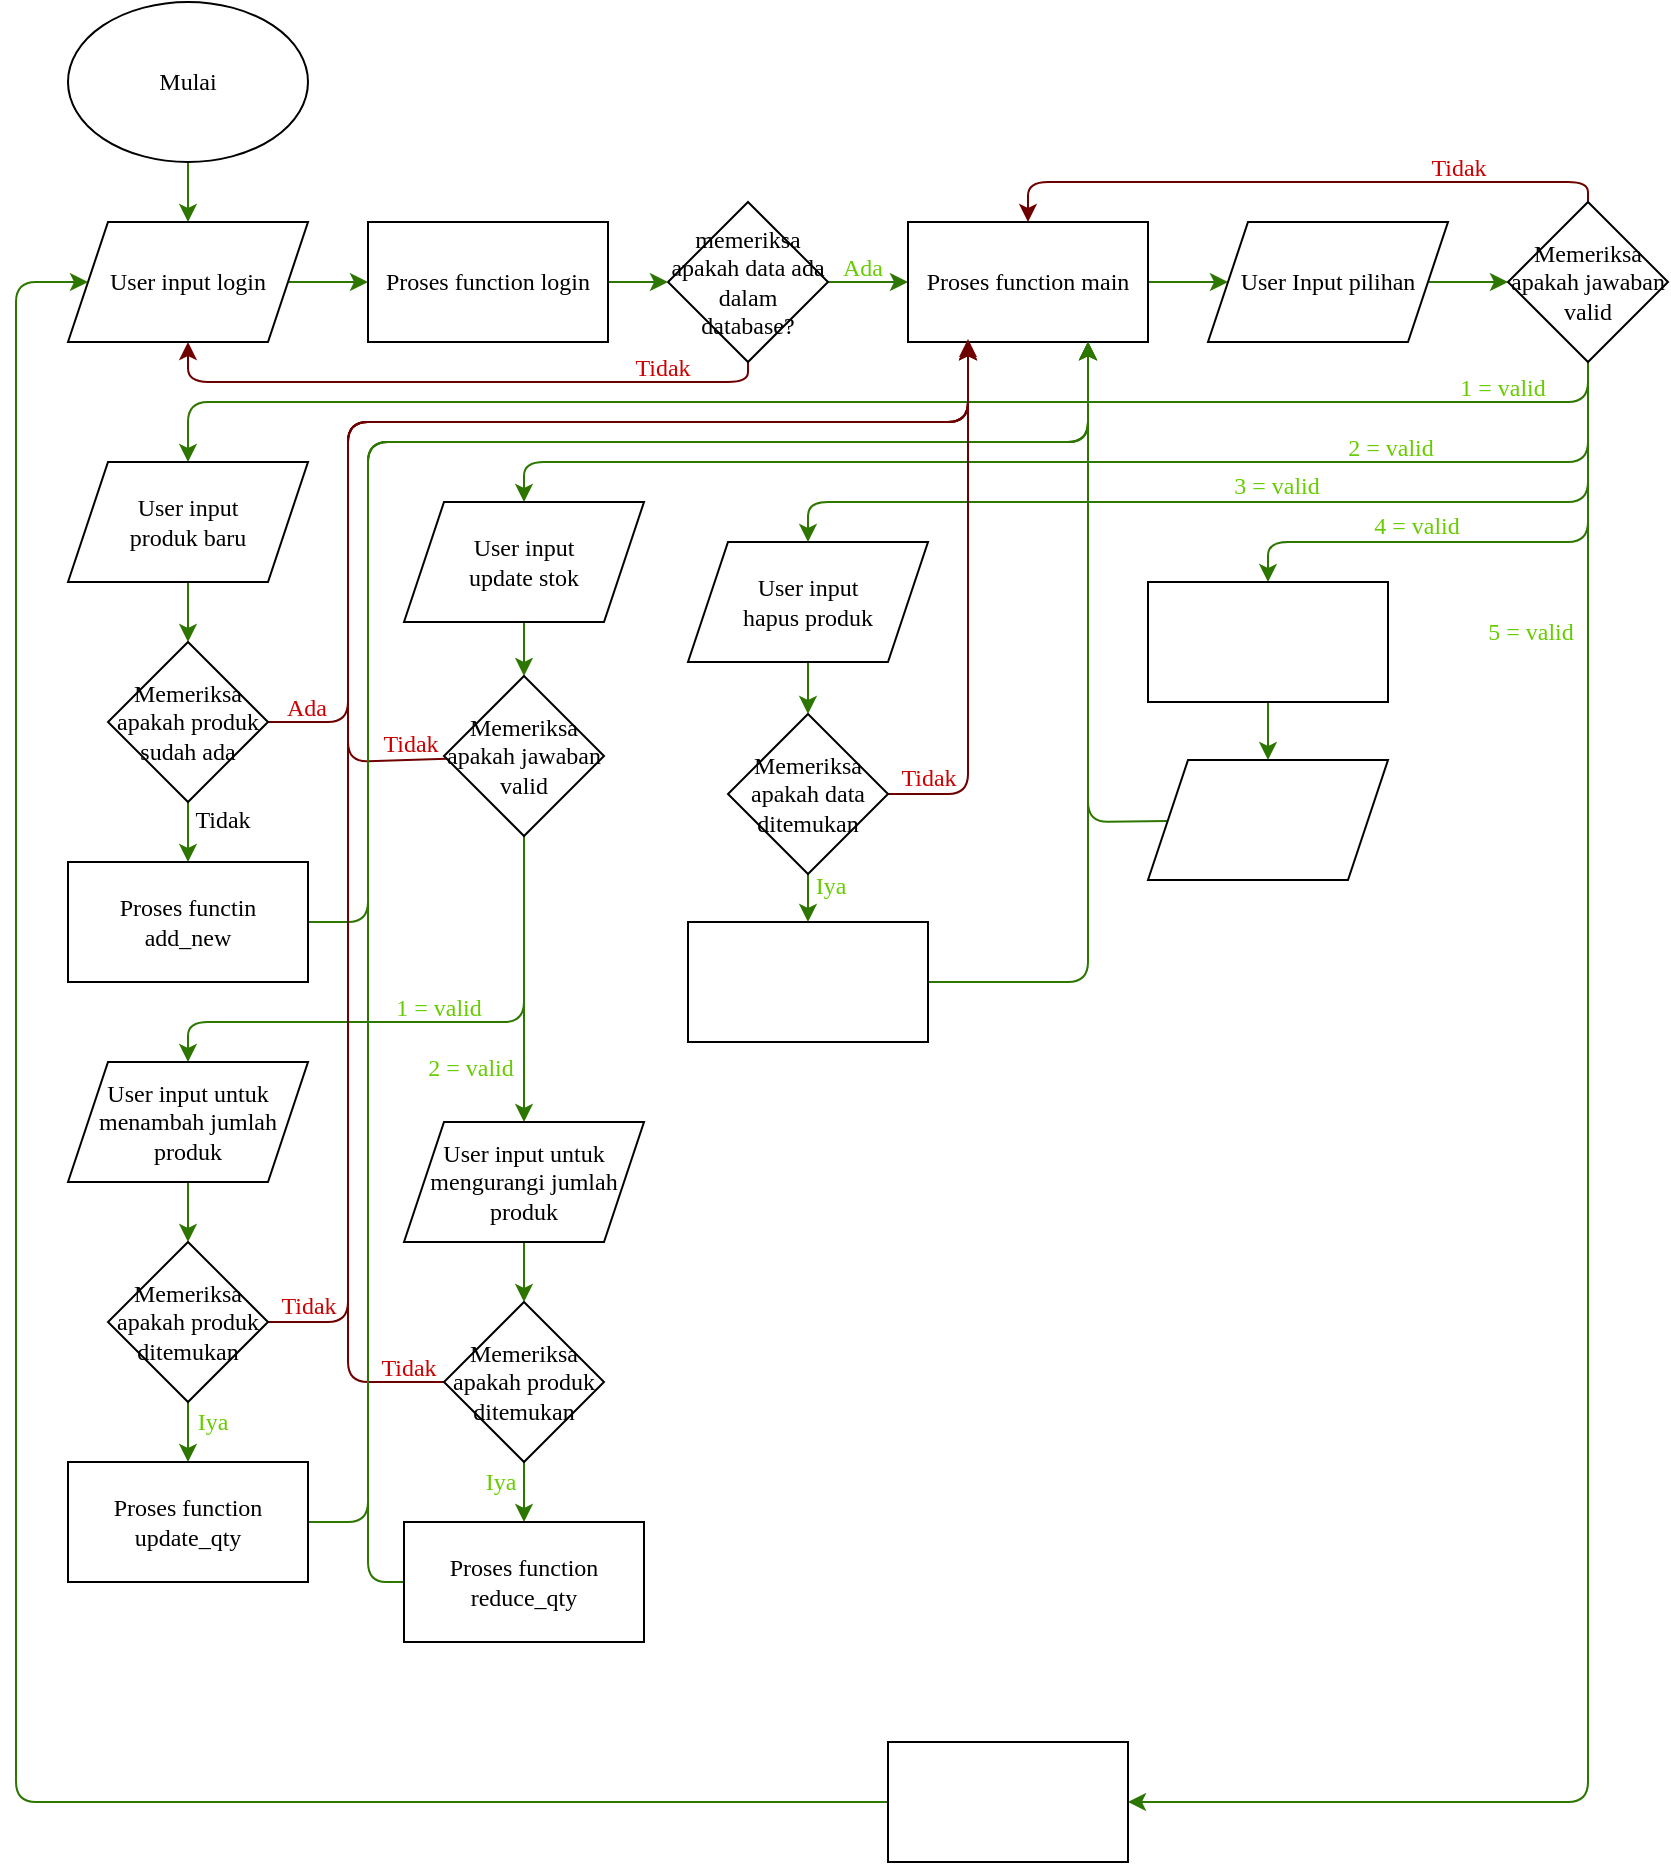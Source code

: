 <mxfile>
    <diagram id="2w0YJS_ZWguaededGHnA" name="Page-1">
        <mxGraphModel dx="1112" dy="1217" grid="1" gridSize="10" guides="1" tooltips="1" connect="1" arrows="1" fold="1" page="1" pageScale="1" pageWidth="850" pageHeight="1100" math="0" shadow="0">
            <root>
                <mxCell id="0"/>
                <mxCell id="1" parent="0"/>
                <mxCell id="106" style="edgeStyle=none;html=1;entryX=0.5;entryY=0;entryDx=0;entryDy=0;fontFamily=Times New Roman;fontSize=12;fillColor=#60a917;strokeColor=#2D7600;" parent="1" source="101" target="103" edge="1">
                    <mxGeometry relative="1" as="geometry"/>
                </mxCell>
                <mxCell id="101" value="Mulai" style="ellipse;whiteSpace=wrap;html=1;fontFamily=Times New Roman;fontSize=12;" parent="1" vertex="1">
                    <mxGeometry x="46" y="20" width="120" height="80" as="geometry"/>
                </mxCell>
                <mxCell id="107" style="edgeStyle=none;html=1;fontFamily=Times New Roman;fontSize=12;fillColor=#60a917;strokeColor=#2D7600;" parent="1" source="103" target="105" edge="1">
                    <mxGeometry relative="1" as="geometry"/>
                </mxCell>
                <mxCell id="103" value="User input login" style="shape=parallelogram;perimeter=parallelogramPerimeter;whiteSpace=wrap;html=1;fixedSize=1;fontFamily=Times New Roman;fontSize=12;" parent="1" vertex="1">
                    <mxGeometry x="46" y="130" width="120" height="60" as="geometry"/>
                </mxCell>
                <mxCell id="109" style="edgeStyle=none;html=1;entryX=0.5;entryY=1;entryDx=0;entryDy=0;fontFamily=Times New Roman;fontSize=12;fillColor=#a20025;strokeColor=#6F0000;" parent="1" source="104" target="103" edge="1">
                    <mxGeometry relative="1" as="geometry">
                        <Array as="points">
                            <mxPoint x="386" y="210"/>
                            <mxPoint x="106" y="210"/>
                        </Array>
                    </mxGeometry>
                </mxCell>
                <mxCell id="112" style="edgeStyle=none;html=1;entryX=0;entryY=0.5;entryDx=0;entryDy=0;fontFamily=Times New Roman;fontSize=12;fillColor=#60a917;strokeColor=#2D7600;" parent="1" source="104" target="111" edge="1">
                    <mxGeometry relative="1" as="geometry"/>
                </mxCell>
                <mxCell id="104" value="memeriksa apakah data ada dalam database?" style="rhombus;whiteSpace=wrap;html=1;fontFamily=Times New Roman;fontSize=12;" parent="1" vertex="1">
                    <mxGeometry x="346" y="120" width="80" height="80" as="geometry"/>
                </mxCell>
                <mxCell id="108" style="edgeStyle=none;html=1;entryX=0;entryY=0.5;entryDx=0;entryDy=0;fontFamily=Times New Roman;fontSize=12;fillColor=#60a917;strokeColor=#2D7600;" parent="1" source="105" target="104" edge="1">
                    <mxGeometry relative="1" as="geometry"/>
                </mxCell>
                <mxCell id="105" value="Proses function login" style="rounded=0;whiteSpace=wrap;html=1;fontFamily=Times New Roman;fontSize=12;" parent="1" vertex="1">
                    <mxGeometry x="196" y="130" width="120" height="60" as="geometry"/>
                </mxCell>
                <mxCell id="110" value="Tidak" style="text;html=1;align=center;verticalAlign=middle;resizable=0;points=[];autosize=1;strokeColor=none;fillColor=none;fontSize=12;fontFamily=Times New Roman;fontColor=#CC0000;" parent="1" vertex="1">
                    <mxGeometry x="318" y="188" width="50" height="30" as="geometry"/>
                </mxCell>
                <mxCell id="115" style="edgeStyle=none;html=1;entryX=0;entryY=0.5;entryDx=0;entryDy=0;fontFamily=Times New Roman;fontSize=12;fillColor=#60a917;strokeColor=#2D7600;" parent="1" source="111" target="114" edge="1">
                    <mxGeometry relative="1" as="geometry"/>
                </mxCell>
                <mxCell id="111" value="Proses function main" style="rounded=0;whiteSpace=wrap;html=1;fontFamily=Times New Roman;fontSize=12;" parent="1" vertex="1">
                    <mxGeometry x="466" y="130" width="120" height="60" as="geometry"/>
                </mxCell>
                <mxCell id="113" value="Ada" style="text;html=1;align=center;verticalAlign=middle;resizable=0;points=[];autosize=1;strokeColor=none;fillColor=none;fontSize=12;fontFamily=Times New Roman;fontColor=#66CC00;" parent="1" vertex="1">
                    <mxGeometry x="423" y="138" width="40" height="30" as="geometry"/>
                </mxCell>
                <mxCell id="117" style="edgeStyle=none;html=1;fontFamily=Times New Roman;fontSize=12;entryX=0;entryY=0.5;entryDx=0;entryDy=0;fillColor=#60a917;strokeColor=#2D7600;" parent="1" source="114" target="116" edge="1">
                    <mxGeometry relative="1" as="geometry">
                        <mxPoint x="746" y="200" as="targetPoint"/>
                    </mxGeometry>
                </mxCell>
                <mxCell id="114" value="User Input pilihan" style="shape=parallelogram;perimeter=parallelogramPerimeter;whiteSpace=wrap;html=1;fixedSize=1;fontFamily=Times New Roman;fontSize=12;" parent="1" vertex="1">
                    <mxGeometry x="616" y="130" width="120" height="60" as="geometry"/>
                </mxCell>
                <mxCell id="118" style="edgeStyle=none;html=1;exitX=0.5;exitY=1;exitDx=0;exitDy=0;fontFamily=Times New Roman;fontSize=12;entryX=0.5;entryY=0;entryDx=0;entryDy=0;fillColor=#60a917;strokeColor=#2D7600;" parent="1" source="116" target="122" edge="1">
                    <mxGeometry relative="1" as="geometry">
                        <mxPoint x="106" y="250" as="targetPoint"/>
                        <Array as="points">
                            <mxPoint x="806" y="220"/>
                            <mxPoint x="106" y="220"/>
                        </Array>
                    </mxGeometry>
                </mxCell>
                <mxCell id="120" style="edgeStyle=none;html=1;entryX=0.5;entryY=0;entryDx=0;entryDy=0;fontFamily=Times New Roman;fontSize=12;fillColor=#a20025;strokeColor=#6F0000;" parent="1" source="116" target="111" edge="1">
                    <mxGeometry relative="1" as="geometry">
                        <Array as="points">
                            <mxPoint x="806" y="110"/>
                            <mxPoint x="526" y="110"/>
                        </Array>
                    </mxGeometry>
                </mxCell>
                <mxCell id="136" style="edgeStyle=none;html=1;exitX=0.5;exitY=1;exitDx=0;exitDy=0;fontFamily=Times New Roman;fontSize=12;entryX=0.5;entryY=0;entryDx=0;entryDy=0;fillColor=#60a917;strokeColor=#2D7600;" parent="1" source="116" target="135" edge="1">
                    <mxGeometry relative="1" as="geometry">
                        <mxPoint x="806" y="250" as="targetPoint"/>
                        <Array as="points">
                            <mxPoint x="806" y="250"/>
                            <mxPoint x="274" y="250"/>
                        </Array>
                    </mxGeometry>
                </mxCell>
                <mxCell id="176" style="edgeStyle=none;html=1;entryX=0.5;entryY=0;entryDx=0;entryDy=0;fontFamily=Times New Roman;fontSize=12;fontColor=#66CC00;fillColor=#60a917;strokeColor=#2D7600;" parent="1" source="116" target="175" edge="1">
                    <mxGeometry relative="1" as="geometry">
                        <Array as="points">
                            <mxPoint x="806" y="270"/>
                            <mxPoint x="416" y="270"/>
                        </Array>
                    </mxGeometry>
                </mxCell>
                <mxCell id="188" style="edgeStyle=none;html=1;exitX=0.5;exitY=1;exitDx=0;exitDy=0;entryX=0.5;entryY=0;entryDx=0;entryDy=0;fontFamily=Times New Roman;fontSize=12;fontColor=#FFFFFF;fillColor=#60a917;strokeColor=#2D7600;" parent="1" source="116" target="187" edge="1">
                    <mxGeometry relative="1" as="geometry">
                        <Array as="points">
                            <mxPoint x="806" y="290"/>
                            <mxPoint x="646" y="290"/>
                        </Array>
                    </mxGeometry>
                </mxCell>
                <mxCell id="197" style="edgeStyle=none;html=1;exitX=0.5;exitY=1;exitDx=0;exitDy=0;fontFamily=Times New Roman;fontSize=12;fontColor=#FFFFFF;entryX=1;entryY=0.5;entryDx=0;entryDy=0;fillColor=#60a917;strokeColor=#2D7600;" parent="1" source="116" target="198" edge="1">
                    <mxGeometry relative="1" as="geometry">
                        <mxPoint x="600" y="920" as="targetPoint"/>
                        <Array as="points">
                            <mxPoint x="806" y="920"/>
                        </Array>
                    </mxGeometry>
                </mxCell>
                <mxCell id="116" value="Memeriksa apakah jawaban valid" style="rhombus;whiteSpace=wrap;html=1;fontFamily=Times New Roman;fontSize=12;" parent="1" vertex="1">
                    <mxGeometry x="766" y="120" width="80" height="80" as="geometry"/>
                </mxCell>
                <mxCell id="124" style="edgeStyle=none;html=1;entryX=0.5;entryY=0;entryDx=0;entryDy=0;fontFamily=Times New Roman;fontSize=12;fillColor=#60a917;strokeColor=#2D7600;" parent="1" source="122" target="123" edge="1">
                    <mxGeometry relative="1" as="geometry"/>
                </mxCell>
                <mxCell id="122" value="User input&lt;br&gt;produk baru" style="shape=parallelogram;perimeter=parallelogramPerimeter;whiteSpace=wrap;html=1;fixedSize=1;fontFamily=Times New Roman;fontSize=12;" parent="1" vertex="1">
                    <mxGeometry x="46" y="250" width="120" height="60" as="geometry"/>
                </mxCell>
                <mxCell id="126" style="edgeStyle=none;html=1;entryX=0.5;entryY=0;entryDx=0;entryDy=0;fontFamily=Times New Roman;fontSize=12;fillColor=#60a917;strokeColor=#2D7600;" parent="1" source="123" target="125" edge="1">
                    <mxGeometry relative="1" as="geometry"/>
                </mxCell>
                <mxCell id="127" style="edgeStyle=none;html=1;fontFamily=Times New Roman;fontSize=12;entryX=0.25;entryY=1;entryDx=0;entryDy=0;fillColor=#a20025;strokeColor=#6F0000;" parent="1" source="123" target="111" edge="1">
                    <mxGeometry relative="1" as="geometry">
                        <mxPoint x="526" y="190" as="targetPoint"/>
                        <Array as="points">
                            <mxPoint x="186" y="380"/>
                            <mxPoint x="186" y="230"/>
                            <mxPoint x="496" y="230"/>
                        </Array>
                    </mxGeometry>
                </mxCell>
                <mxCell id="123" value="Memeriksa apakah produk sudah ada" style="rhombus;whiteSpace=wrap;html=1;fontFamily=Times New Roman;fontSize=12;" parent="1" vertex="1">
                    <mxGeometry x="66" y="340" width="80" height="80" as="geometry"/>
                </mxCell>
                <mxCell id="128" style="edgeStyle=none;html=1;fontFamily=Times New Roman;fontSize=12;entryX=0.75;entryY=1;entryDx=0;entryDy=0;fillColor=#60a917;strokeColor=#2D7600;" parent="1" source="125" target="111" edge="1">
                    <mxGeometry relative="1" as="geometry">
                        <mxPoint x="466" y="190" as="targetPoint"/>
                        <Array as="points">
                            <mxPoint x="196" y="480"/>
                            <mxPoint x="196" y="240"/>
                            <mxPoint x="556" y="240"/>
                        </Array>
                    </mxGeometry>
                </mxCell>
                <mxCell id="125" value="Proses functin &lt;br&gt;add_new" style="rounded=0;whiteSpace=wrap;html=1;fontFamily=Times New Roman;fontSize=12;" parent="1" vertex="1">
                    <mxGeometry x="46" y="450" width="120" height="60" as="geometry"/>
                </mxCell>
                <mxCell id="130" value="1 = valid" style="text;html=1;align=center;verticalAlign=middle;resizable=0;points=[];autosize=1;strokeColor=none;fillColor=none;fontSize=12;fontFamily=Times New Roman;fontColor=#66CC00;" parent="1" vertex="1">
                    <mxGeometry x="728" y="198" width="70" height="30" as="geometry"/>
                </mxCell>
                <mxCell id="132" value="Ada" style="text;html=1;align=center;verticalAlign=middle;resizable=0;points=[];autosize=1;strokeColor=none;fillColor=none;fontSize=12;fontFamily=Times New Roman;fontColor=#CC0000;" parent="1" vertex="1">
                    <mxGeometry x="145" y="358" width="40" height="30" as="geometry"/>
                </mxCell>
                <mxCell id="133" value="Tidak" style="text;html=1;align=center;verticalAlign=middle;resizable=0;points=[];autosize=1;strokeColor=none;fillColor=none;fontSize=12;fontFamily=Times New Roman;" parent="1" vertex="1">
                    <mxGeometry x="98" y="414" width="50" height="30" as="geometry"/>
                </mxCell>
                <mxCell id="134" value="Tidak" style="text;html=1;align=center;verticalAlign=middle;resizable=0;points=[];autosize=1;strokeColor=none;fillColor=none;fontSize=12;fontFamily=Times New Roman;fontColor=#CC0000;" parent="1" vertex="1">
                    <mxGeometry x="716" y="88" width="50" height="30" as="geometry"/>
                </mxCell>
                <mxCell id="138" style="edgeStyle=none;html=1;entryX=0.5;entryY=0;entryDx=0;entryDy=0;fontFamily=Times New Roman;fontSize=12;fillColor=#60a917;strokeColor=#2D7600;" parent="1" source="135" target="137" edge="1">
                    <mxGeometry relative="1" as="geometry"/>
                </mxCell>
                <mxCell id="135" value="User input &lt;br&gt;update stok" style="shape=parallelogram;perimeter=parallelogramPerimeter;whiteSpace=wrap;html=1;fixedSize=1;fontFamily=Times New Roman;fontSize=12;" parent="1" vertex="1">
                    <mxGeometry x="214" y="270" width="120" height="60" as="geometry"/>
                </mxCell>
                <mxCell id="140" style="edgeStyle=none;html=1;entryX=0.5;entryY=0;entryDx=0;entryDy=0;fontFamily=Times New Roman;fontSize=12;fillColor=#60a917;strokeColor=#2D7600;" parent="1" source="137" target="139" edge="1">
                    <mxGeometry relative="1" as="geometry">
                        <Array as="points">
                            <mxPoint x="274" y="530"/>
                            <mxPoint x="106" y="530"/>
                        </Array>
                    </mxGeometry>
                </mxCell>
                <mxCell id="153" style="edgeStyle=none;html=1;exitX=0.5;exitY=1;exitDx=0;exitDy=0;entryX=0.5;entryY=0;entryDx=0;entryDy=0;fontFamily=Times New Roman;fontSize=12;fillColor=#60a917;strokeColor=#2D7600;" parent="1" source="137" target="151" edge="1">
                    <mxGeometry relative="1" as="geometry"/>
                </mxCell>
                <mxCell id="171" style="edgeStyle=none;html=1;fontFamily=Times New Roman;fontSize=12;fillColor=#a20025;strokeColor=#6F0000;" parent="1" source="137" edge="1">
                    <mxGeometry relative="1" as="geometry">
                        <mxPoint x="496" y="190" as="targetPoint"/>
                        <Array as="points">
                            <mxPoint x="186" y="400"/>
                            <mxPoint x="186" y="230"/>
                            <mxPoint x="496" y="230"/>
                        </Array>
                    </mxGeometry>
                </mxCell>
                <mxCell id="137" value="Memeriksa apakah jawaban valid" style="rhombus;whiteSpace=wrap;html=1;fontFamily=Times New Roman;fontSize=12;" parent="1" vertex="1">
                    <mxGeometry x="234" y="357" width="80" height="80" as="geometry"/>
                </mxCell>
                <mxCell id="144" style="edgeStyle=none;html=1;entryX=0.5;entryY=0;entryDx=0;entryDy=0;fontFamily=Times New Roman;fontSize=12;fillColor=#60a917;strokeColor=#2D7600;" parent="1" source="139" target="143" edge="1">
                    <mxGeometry relative="1" as="geometry"/>
                </mxCell>
                <mxCell id="139" value="User input untuk&lt;br&gt;menambah jumlah produk" style="shape=parallelogram;perimeter=parallelogramPerimeter;whiteSpace=wrap;html=1;fixedSize=1;fontFamily=Times New Roman;fontSize=12;" parent="1" vertex="1">
                    <mxGeometry x="46" y="550" width="120" height="60" as="geometry"/>
                </mxCell>
                <mxCell id="141" value="2 = valid" style="text;html=1;align=center;verticalAlign=middle;resizable=0;points=[];autosize=1;strokeColor=none;fillColor=none;fontSize=12;fontFamily=Times New Roman;fontColor=#66CC00;" parent="1" vertex="1">
                    <mxGeometry x="672" y="228" width="70" height="30" as="geometry"/>
                </mxCell>
                <mxCell id="142" value="1 = valid" style="text;html=1;align=center;verticalAlign=middle;resizable=0;points=[];autosize=1;strokeColor=none;fillColor=none;fontSize=12;fontFamily=Times New Roman;fontColor=#66CC00;" parent="1" vertex="1">
                    <mxGeometry x="196" y="508" width="70" height="30" as="geometry"/>
                </mxCell>
                <mxCell id="146" style="edgeStyle=none;html=1;entryX=0.5;entryY=0;entryDx=0;entryDy=0;fontFamily=Times New Roman;fontSize=12;fillColor=#60a917;strokeColor=#2D7600;" parent="1" source="143" target="145" edge="1">
                    <mxGeometry relative="1" as="geometry"/>
                </mxCell>
                <mxCell id="148" style="edgeStyle=none;html=1;fontFamily=Times New Roman;fontSize=12;fillColor=#a20025;strokeColor=#6F0000;entryX=0.25;entryY=1;entryDx=0;entryDy=0;" parent="1" source="143" target="111" edge="1">
                    <mxGeometry relative="1" as="geometry">
                        <mxPoint x="526" y="190" as="targetPoint"/>
                        <Array as="points">
                            <mxPoint x="186" y="680"/>
                            <mxPoint x="186" y="230"/>
                            <mxPoint x="496" y="230"/>
                        </Array>
                    </mxGeometry>
                </mxCell>
                <mxCell id="143" value="Memeriksa apakah produk ditemukan" style="rhombus;whiteSpace=wrap;html=1;fontFamily=Times New Roman;fontSize=12;" parent="1" vertex="1">
                    <mxGeometry x="66" y="640" width="80" height="80" as="geometry"/>
                </mxCell>
                <mxCell id="150" style="edgeStyle=none;html=1;fontFamily=Times New Roman;fontSize=12;fillColor=#60a917;strokeColor=#2D7600;entryX=0.75;entryY=1;entryDx=0;entryDy=0;" parent="1" source="145" target="111" edge="1">
                    <mxGeometry relative="1" as="geometry">
                        <mxPoint x="526" y="190" as="targetPoint"/>
                        <Array as="points">
                            <mxPoint x="196" y="780"/>
                            <mxPoint x="196" y="240"/>
                            <mxPoint x="556" y="240"/>
                        </Array>
                    </mxGeometry>
                </mxCell>
                <mxCell id="145" value="Proses function&lt;br&gt;update_qty" style="rounded=0;whiteSpace=wrap;html=1;fontFamily=Times New Roman;fontSize=12;" parent="1" vertex="1">
                    <mxGeometry x="46" y="750" width="120" height="60" as="geometry"/>
                </mxCell>
                <mxCell id="147" value="Iya" style="text;html=1;align=center;verticalAlign=middle;resizable=0;points=[];autosize=1;strokeColor=none;fillColor=none;fontSize=12;fontFamily=Times New Roman;fontColor=#66CC00;" parent="1" vertex="1">
                    <mxGeometry x="98" y="715" width="40" height="30" as="geometry"/>
                </mxCell>
                <mxCell id="149" value="Tidak" style="text;html=1;align=center;verticalAlign=middle;resizable=0;points=[];autosize=1;strokeColor=none;fillColor=none;fontSize=12;fontFamily=Times New Roman;fontColor=#CC0000;" parent="1" vertex="1">
                    <mxGeometry x="141" y="657" width="50" height="30" as="geometry"/>
                </mxCell>
                <mxCell id="155" style="edgeStyle=none;html=1;entryX=0.5;entryY=0;entryDx=0;entryDy=0;fontFamily=Times New Roman;fontSize=12;fillColor=#60a917;strokeColor=#2D7600;" parent="1" source="151" target="154" edge="1">
                    <mxGeometry relative="1" as="geometry"/>
                </mxCell>
                <mxCell id="151" value="User input untuk mengurangi jumlah produk" style="shape=parallelogram;perimeter=parallelogramPerimeter;whiteSpace=wrap;html=1;fixedSize=1;fontFamily=Times New Roman;fontSize=12;" parent="1" vertex="1">
                    <mxGeometry x="214" y="580" width="120" height="60" as="geometry"/>
                </mxCell>
                <mxCell id="157" style="edgeStyle=none;html=1;entryX=0.5;entryY=0;entryDx=0;entryDy=0;fontFamily=Times New Roman;fontSize=12;fillColor=#60a917;strokeColor=#2D7600;" parent="1" source="154" target="156" edge="1">
                    <mxGeometry relative="1" as="geometry"/>
                </mxCell>
                <mxCell id="168" style="edgeStyle=none;html=1;entryX=0.25;entryY=1;entryDx=0;entryDy=0;fontFamily=Times New Roman;fontSize=12;fillColor=#a20025;strokeColor=#6F0000;" parent="1" source="154" target="111" edge="1">
                    <mxGeometry relative="1" as="geometry">
                        <Array as="points">
                            <mxPoint x="186" y="710"/>
                            <mxPoint x="186" y="230"/>
                            <mxPoint x="496" y="230"/>
                        </Array>
                    </mxGeometry>
                </mxCell>
                <mxCell id="154" value="Memeriksa apakah produk ditemukan" style="rhombus;whiteSpace=wrap;html=1;fontFamily=Times New Roman;fontSize=12;" parent="1" vertex="1">
                    <mxGeometry x="234" y="670" width="80" height="80" as="geometry"/>
                </mxCell>
                <mxCell id="169" style="edgeStyle=none;html=1;fontFamily=Times New Roman;fontSize=12;fillColor=#60a917;strokeColor=#2D7600;" parent="1" source="156" edge="1">
                    <mxGeometry relative="1" as="geometry">
                        <mxPoint x="556" y="190" as="targetPoint"/>
                        <Array as="points">
                            <mxPoint x="196" y="810"/>
                            <mxPoint x="196" y="240"/>
                            <mxPoint x="556" y="240"/>
                        </Array>
                    </mxGeometry>
                </mxCell>
                <mxCell id="156" value="Proses function&lt;br&gt;reduce_qty" style="rounded=0;whiteSpace=wrap;html=1;fontFamily=Times New Roman;fontSize=12;" parent="1" vertex="1">
                    <mxGeometry x="214" y="780" width="120" height="60" as="geometry"/>
                </mxCell>
                <mxCell id="160" value="Tidak" style="text;html=1;align=center;verticalAlign=middle;resizable=0;points=[];autosize=1;strokeColor=none;fillColor=none;fontSize=12;fontFamily=Times New Roman;fontColor=#CC0000;" parent="1" vertex="1">
                    <mxGeometry x="191" y="688" width="50" height="30" as="geometry"/>
                </mxCell>
                <mxCell id="161" value="Iya" style="text;html=1;align=center;verticalAlign=middle;resizable=0;points=[];autosize=1;strokeColor=none;fillColor=none;fontSize=12;fontFamily=Times New Roman;fontColor=#66CC00;" parent="1" vertex="1">
                    <mxGeometry x="242" y="745" width="40" height="30" as="geometry"/>
                </mxCell>
                <mxCell id="164" value="3 = valid" style="text;html=1;align=center;verticalAlign=middle;resizable=0;points=[];autosize=1;strokeColor=none;fillColor=none;fontSize=12;fontFamily=Times New Roman;fontColor=#66CC00;" parent="1" vertex="1">
                    <mxGeometry x="615" y="247" width="70" height="30" as="geometry"/>
                </mxCell>
                <mxCell id="172" value="2 = valid" style="text;html=1;align=center;verticalAlign=middle;resizable=0;points=[];autosize=1;strokeColor=none;fillColor=none;fontSize=12;fontFamily=Times New Roman;fontColor=#66CC00;" parent="1" vertex="1">
                    <mxGeometry x="212" y="538" width="70" height="30" as="geometry"/>
                </mxCell>
                <mxCell id="173" value="Tidak" style="text;html=1;align=center;verticalAlign=middle;resizable=0;points=[];autosize=1;strokeColor=none;fillColor=none;fontSize=12;fontFamily=Times New Roman;fontColor=#CC0000;" parent="1" vertex="1">
                    <mxGeometry x="192" y="376" width="50" height="30" as="geometry"/>
                </mxCell>
                <mxCell id="178" style="edgeStyle=none;html=1;entryX=0.5;entryY=0;entryDx=0;entryDy=0;fontFamily=Times New Roman;fontSize=12;fontColor=#66CC00;fillColor=#60a917;strokeColor=#2D7600;" parent="1" source="175" target="177" edge="1">
                    <mxGeometry relative="1" as="geometry"/>
                </mxCell>
                <mxCell id="175" value="User input &lt;br&gt;hapus produk" style="shape=parallelogram;perimeter=parallelogramPerimeter;whiteSpace=wrap;html=1;fixedSize=1;fontFamily=Times New Roman;fontSize=12;" parent="1" vertex="1">
                    <mxGeometry x="356" y="290" width="120" height="60" as="geometry"/>
                </mxCell>
                <mxCell id="180" style="edgeStyle=none;html=1;entryX=0.5;entryY=0;entryDx=0;entryDy=0;fontFamily=Times New Roman;fontSize=12;fontColor=#FFFFFF;fillColor=#60a917;strokeColor=#2D7600;" parent="1" source="177" target="179" edge="1">
                    <mxGeometry relative="1" as="geometry"/>
                </mxCell>
                <mxCell id="182" style="edgeStyle=none;html=1;fontFamily=Times New Roman;fontSize=12;fontColor=#FFFFFF;fillColor=#a20025;strokeColor=#6F0000;" parent="1" source="177" edge="1">
                    <mxGeometry relative="1" as="geometry">
                        <mxPoint x="496" y="188.519" as="targetPoint"/>
                        <Array as="points">
                            <mxPoint x="496" y="416"/>
                        </Array>
                    </mxGeometry>
                </mxCell>
                <mxCell id="177" value="Memeriksa apakah data ditemukan" style="rhombus;whiteSpace=wrap;html=1;fontFamily=Times New Roman;fontSize=12;" parent="1" vertex="1">
                    <mxGeometry x="376" y="376" width="80" height="80" as="geometry"/>
                </mxCell>
                <mxCell id="183" style="edgeStyle=none;html=1;fontFamily=Times New Roman;fontSize=12;fontColor=#FFFFFF;fillColor=#60a917;strokeColor=#2D7600;" parent="1" source="179" edge="1">
                    <mxGeometry relative="1" as="geometry">
                        <mxPoint x="556" y="190" as="targetPoint"/>
                        <Array as="points">
                            <mxPoint x="556" y="510"/>
                        </Array>
                    </mxGeometry>
                </mxCell>
                <mxCell id="179" value="&lt;font color=&quot;#ffffff&quot;&gt;Proses function remove_product&lt;/font&gt;" style="rounded=0;whiteSpace=wrap;html=1;fontFamily=Times New Roman;fontSize=12;fontColor=#66CC00;fillColor=none;" parent="1" vertex="1">
                    <mxGeometry x="356" y="480" width="120" height="60" as="geometry"/>
                </mxCell>
                <mxCell id="184" value="Tidak" style="text;html=1;align=center;verticalAlign=middle;resizable=0;points=[];autosize=1;strokeColor=none;fillColor=none;fontSize=12;fontFamily=Times New Roman;fontColor=#CC0000;" parent="1" vertex="1">
                    <mxGeometry x="451" y="393" width="50" height="30" as="geometry"/>
                </mxCell>
                <mxCell id="185" value="Iya" style="text;html=1;align=center;verticalAlign=middle;resizable=0;points=[];autosize=1;strokeColor=none;fillColor=none;fontSize=12;fontFamily=Times New Roman;fontColor=#66CC00;" parent="1" vertex="1">
                    <mxGeometry x="407" y="447" width="40" height="30" as="geometry"/>
                </mxCell>
                <mxCell id="194" style="edgeStyle=none;html=1;fontFamily=Times New Roman;fontSize=12;fontColor=#FFFFFF;fillColor=#60a917;strokeColor=#2D7600;" parent="1" source="187" target="192" edge="1">
                    <mxGeometry relative="1" as="geometry"/>
                </mxCell>
                <mxCell id="187" value="Process function show_all" style="rounded=0;whiteSpace=wrap;html=1;fontFamily=Times New Roman;fontSize=12;fontColor=#FFFFFF;fillColor=none;" parent="1" vertex="1">
                    <mxGeometry x="586" y="310" width="120" height="60" as="geometry"/>
                </mxCell>
                <mxCell id="189" value="4 = valid" style="text;html=1;align=center;verticalAlign=middle;resizable=0;points=[];autosize=1;strokeColor=none;fillColor=none;fontSize=12;fontFamily=Times New Roman;fontColor=#66CC00;" parent="1" vertex="1">
                    <mxGeometry x="685" y="267" width="70" height="30" as="geometry"/>
                </mxCell>
                <mxCell id="196" style="edgeStyle=none;html=1;fontFamily=Times New Roman;fontSize=12;fontColor=#FFFFFF;fillColor=#60a917;strokeColor=#2D7600;" parent="1" source="192" edge="1">
                    <mxGeometry relative="1" as="geometry">
                        <mxPoint x="556" y="190" as="targetPoint"/>
                        <Array as="points">
                            <mxPoint x="556" y="430"/>
                        </Array>
                    </mxGeometry>
                </mxCell>
                <mxCell id="192" value="User input" style="shape=parallelogram;perimeter=parallelogramPerimeter;whiteSpace=wrap;html=1;fixedSize=1;fontFamily=Times New Roman;fontSize=12;fontColor=#FFFFFF;fillColor=none;" parent="1" vertex="1">
                    <mxGeometry x="586" y="399" width="120" height="60" as="geometry"/>
                </mxCell>
                <mxCell id="203" style="edgeStyle=none;html=1;entryX=0;entryY=0.5;entryDx=0;entryDy=0;fontFamily=Times New Roman;fontSize=12;fontColor=#FFFFFF;fillColor=#60a917;strokeColor=#2D7600;" parent="1" source="198" target="103" edge="1">
                    <mxGeometry relative="1" as="geometry">
                        <Array as="points">
                            <mxPoint x="20" y="920"/>
                            <mxPoint x="20" y="160"/>
                        </Array>
                    </mxGeometry>
                </mxCell>
                <mxCell id="198" value="Break" style="rounded=0;whiteSpace=wrap;html=1;fontFamily=Times New Roman;fontSize=12;fontColor=#FFFFFF;fillColor=none;" parent="1" vertex="1">
                    <mxGeometry x="456" y="890" width="120" height="60" as="geometry"/>
                </mxCell>
                <mxCell id="199" value="5 = valid" style="text;html=1;align=center;verticalAlign=middle;resizable=0;points=[];autosize=1;strokeColor=none;fillColor=none;fontSize=12;fontFamily=Times New Roman;fontColor=#66CC00;" parent="1" vertex="1">
                    <mxGeometry x="742" y="320" width="70" height="30" as="geometry"/>
                </mxCell>
            </root>
        </mxGraphModel>
    </diagram>
</mxfile>